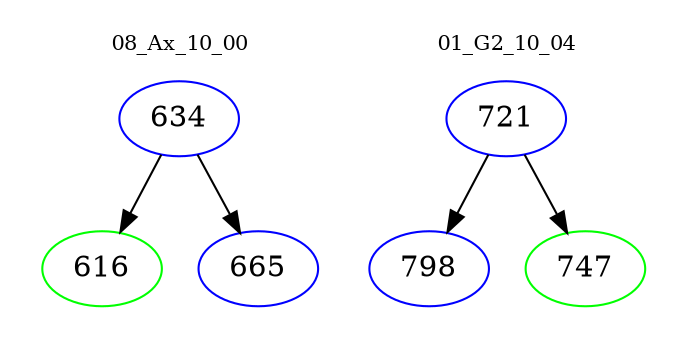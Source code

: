 digraph{
subgraph cluster_0 {
color = white
label = "08_Ax_10_00";
fontsize=10;
T0_634 [label="634", color="blue"]
T0_634 -> T0_616 [color="black"]
T0_616 [label="616", color="green"]
T0_634 -> T0_665 [color="black"]
T0_665 [label="665", color="blue"]
}
subgraph cluster_1 {
color = white
label = "01_G2_10_04";
fontsize=10;
T1_721 [label="721", color="blue"]
T1_721 -> T1_798 [color="black"]
T1_798 [label="798", color="blue"]
T1_721 -> T1_747 [color="black"]
T1_747 [label="747", color="green"]
}
}
